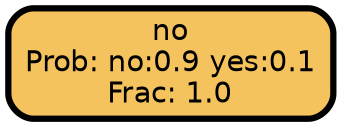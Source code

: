 graph Tree {
node [shape=box, style="filled, rounded",color="black",penwidth="3",fontcolor="black",                 fontname=helvetica] ;
graph [ranksep="0 equally", splines=straight,                 bgcolor=transparent, dpi=200] ;
edge [fontname=helvetica, color=black] ;
0 [label="no
Prob: no:0.9 yes:0.1
Frac: 1.0", fillcolor="#f5c35e"] ;
{rank = same;}}